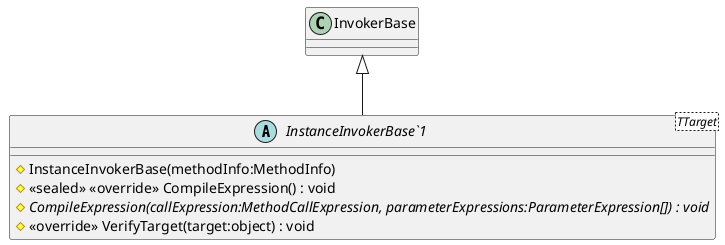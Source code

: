 @startuml
abstract class "InstanceInvokerBase`1"<TTarget> {
    # InstanceInvokerBase(methodInfo:MethodInfo)
    # <<sealed>> <<override>> CompileExpression() : void
    # {abstract} CompileExpression(callExpression:MethodCallExpression, parameterExpressions:ParameterExpression[]) : void
    # <<override>> VerifyTarget(target:object) : void
}
InvokerBase <|-- "InstanceInvokerBase`1"
@enduml
